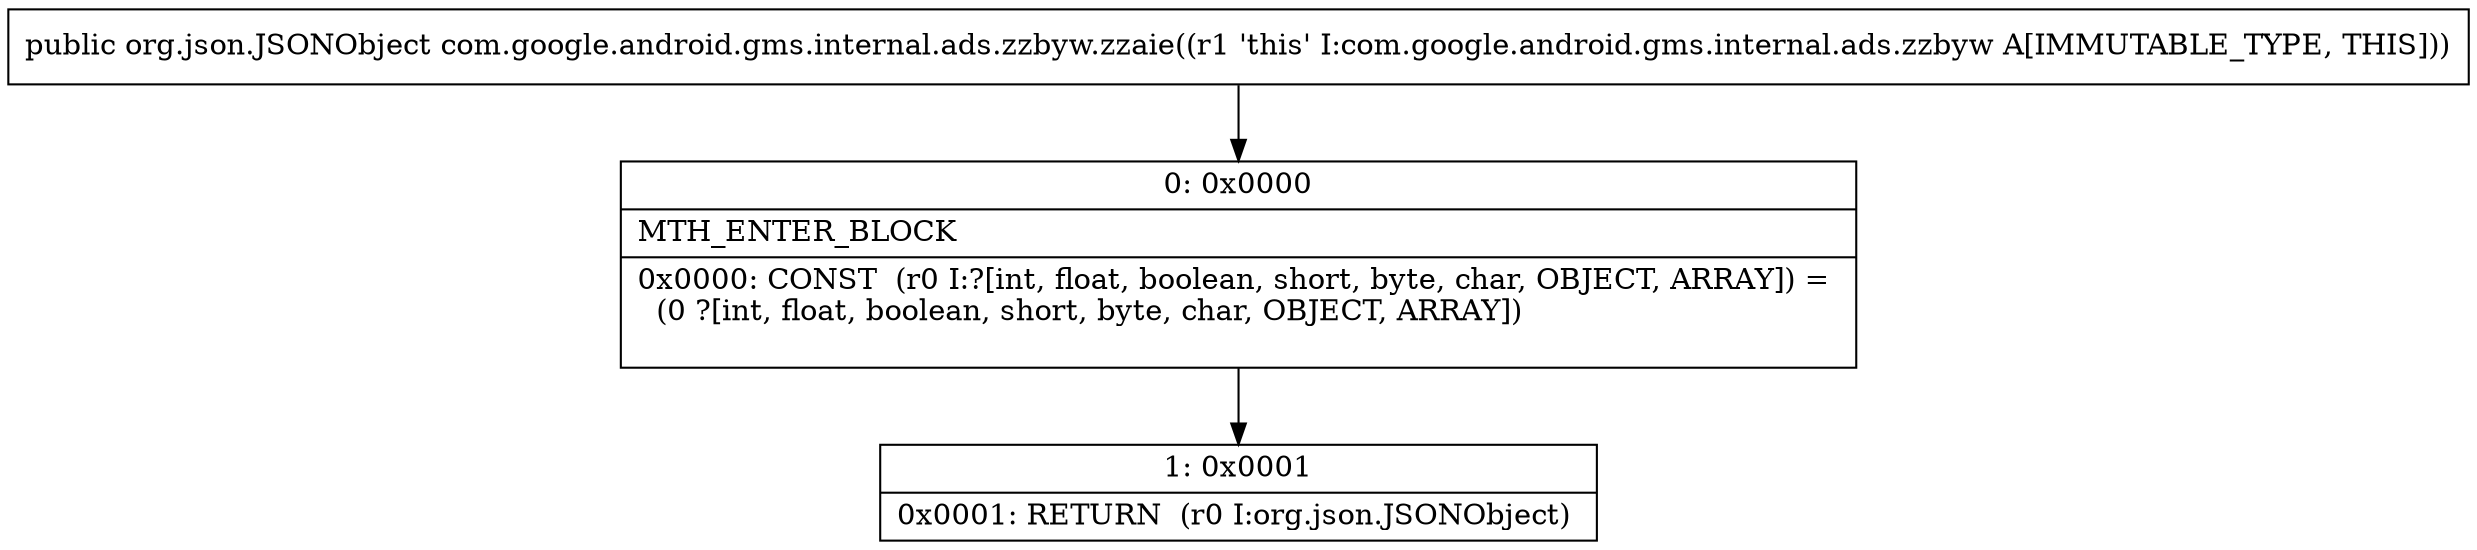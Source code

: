 digraph "CFG forcom.google.android.gms.internal.ads.zzbyw.zzaie()Lorg\/json\/JSONObject;" {
Node_0 [shape=record,label="{0\:\ 0x0000|MTH_ENTER_BLOCK\l|0x0000: CONST  (r0 I:?[int, float, boolean, short, byte, char, OBJECT, ARRAY]) = \l  (0 ?[int, float, boolean, short, byte, char, OBJECT, ARRAY])\l \l}"];
Node_1 [shape=record,label="{1\:\ 0x0001|0x0001: RETURN  (r0 I:org.json.JSONObject) \l}"];
MethodNode[shape=record,label="{public org.json.JSONObject com.google.android.gms.internal.ads.zzbyw.zzaie((r1 'this' I:com.google.android.gms.internal.ads.zzbyw A[IMMUTABLE_TYPE, THIS])) }"];
MethodNode -> Node_0;
Node_0 -> Node_1;
}

